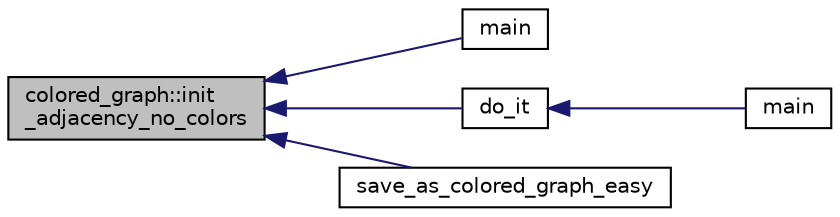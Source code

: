 digraph "colored_graph::init_adjacency_no_colors"
{
  edge [fontname="Helvetica",fontsize="10",labelfontname="Helvetica",labelfontsize="10"];
  node [fontname="Helvetica",fontsize="10",shape=record];
  rankdir="LR";
  Node416 [label="colored_graph::init\l_adjacency_no_colors",height=0.2,width=0.4,color="black", fillcolor="grey75", style="filled", fontcolor="black"];
  Node416 -> Node417 [dir="back",color="midnightblue",fontsize="10",style="solid",fontname="Helvetica"];
  Node417 [label="main",height=0.2,width=0.4,color="black", fillcolor="white", style="filled",URL="$dd/d33/apps_2combinatorics_2grassmann_8_c.html#a3c04138a5bfe5d72780bb7e82a18e627"];
  Node416 -> Node418 [dir="back",color="midnightblue",fontsize="10",style="solid",fontname="Helvetica"];
  Node418 [label="do_it",height=0.2,width=0.4,color="black", fillcolor="white", style="filled",URL="$d5/d56/winnie__li_8_c.html#a4a76e267a3647d5cb54c640a98ef405e"];
  Node418 -> Node419 [dir="back",color="midnightblue",fontsize="10",style="solid",fontname="Helvetica"];
  Node419 [label="main",height=0.2,width=0.4,color="black", fillcolor="white", style="filled",URL="$d5/d56/winnie__li_8_c.html#a3c04138a5bfe5d72780bb7e82a18e627"];
  Node416 -> Node420 [dir="back",color="midnightblue",fontsize="10",style="solid",fontname="Helvetica"];
  Node420 [label="save_as_colored_graph_easy",height=0.2,width=0.4,color="black", fillcolor="white", style="filled",URL="$d5/d87/globals_8h.html#aaa3f21e2269dffac458ed52783c772ff"];
}
